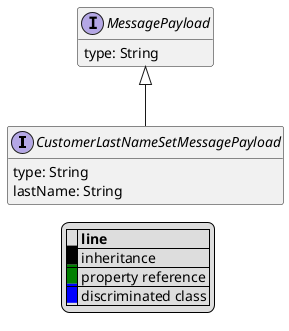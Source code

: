 @startuml

hide empty fields
hide empty methods
legend
|= |= line |
|<back:black>   </back>| inheritance |
|<back:green>   </back>| property reference |
|<back:blue>   </back>| discriminated class |
endlegend
interface CustomerLastNameSetMessagePayload [[CustomerLastNameSetMessagePayload.svg]] extends MessagePayload {
    type: String
    lastName: String
}
interface MessagePayload [[MessagePayload.svg]]  {
    type: String
}





@enduml
